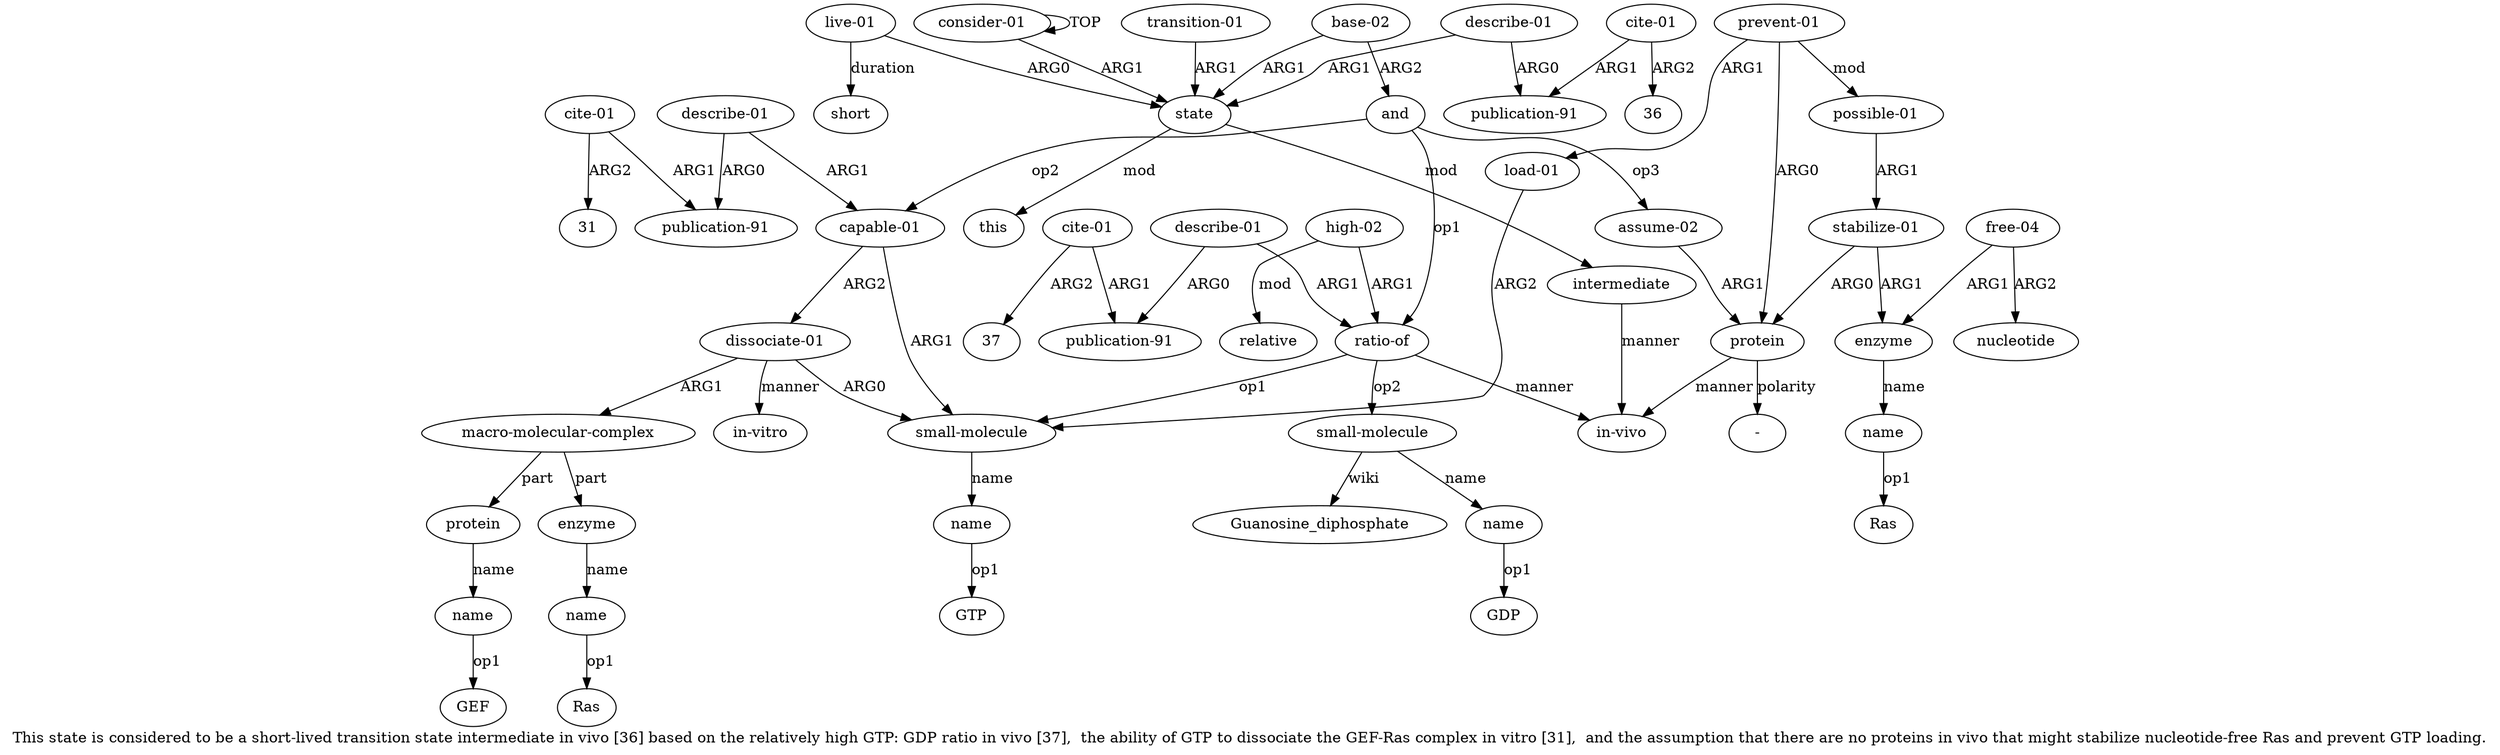 digraph  {
	graph [label="This state is considered to be a short-lived transition state intermediate in vivo [36] based on the relatively high GTP: GDP ratio \
in vivo [37],  the ability of GTP to dissociate the GEF-Ras complex in vitro [31],  and the assumption that there are no proteins \
in vivo that might stabilize nucleotide-free Ras and prevent GTP loading."];
	node [label="\N"];
	a20	 [color=black,
		gold_ind=20,
		gold_label="dissociate-01",
		label="dissociate-01",
		test_ind=20,
		test_label="dissociate-01"];
	a21	 [color=black,
		gold_ind=21,
		gold_label="macro-molecular-complex",
		label="macro-molecular-complex",
		test_ind=21,
		test_label="macro-molecular-complex"];
	a20 -> a21 [key=0,
	color=black,
	gold_label=ARG1,
	label=ARG1,
	test_label=ARG1];
a26 [color=black,
	gold_ind=26,
	gold_label="in-vitro",
	label="in-vitro",
	test_ind=26,
	test_label="in-vitro"];
a20 -> a26 [key=0,
color=black,
gold_label=manner,
label=manner,
test_label=manner];
a10 [color=black,
gold_ind=10,
gold_label="small-molecule",
label="small-molecule",
test_ind=10,
test_label="small-molecule"];
a20 -> a10 [key=0,
color=black,
gold_label=ARG0,
label=ARG0,
test_label=ARG0];
a22 [color=black,
gold_ind=22,
gold_label=protein,
label=protein,
test_ind=22,
test_label=protein];
a21 -> a22 [key=0,
color=black,
gold_label=part,
label=part,
test_label=part];
a24 [color=black,
gold_ind=24,
gold_label=enzyme,
label=enzyme,
test_ind=24,
test_label=enzyme];
a21 -> a24 [key=0,
color=black,
gold_label=part,
label=part,
test_label=part];
a23 [color=black,
gold_ind=23,
gold_label=name,
label=name,
test_ind=23,
test_label=name];
a22 -> a23 [key=0,
color=black,
gold_label=name,
label=name,
test_label=name];
"a23 GEF" [color=black,
gold_ind=-1,
gold_label=GEF,
label=GEF,
test_ind=-1,
test_label=GEF];
a23 -> "a23 GEF" [key=0,
color=black,
gold_label=op1,
label=op1,
test_label=op1];
a25 [color=black,
gold_ind=25,
gold_label=name,
label=name,
test_ind=25,
test_label=name];
a24 -> a25 [key=0,
color=black,
gold_label=name,
label=name,
test_label=name];
"a25 Ras" [color=black,
gold_ind=-1,
gold_label=Ras,
label=Ras,
test_ind=-1,
test_label=Ras];
a25 -> "a25 Ras" [key=0,
color=black,
gold_label=op1,
label=op1,
test_label=op1];
a27 [color=black,
gold_ind=27,
gold_label="describe-01",
label="describe-01",
test_ind=27,
test_label="describe-01"];
a28 [color=black,
gold_ind=28,
gold_label="publication-91",
label="publication-91",
test_ind=28,
test_label="publication-91"];
a27 -> a28 [key=0,
color=black,
gold_label=ARG0,
label=ARG0,
test_label=ARG0];
a19 [color=black,
gold_ind=19,
gold_label="capable-01",
label="capable-01",
test_ind=19,
test_label="capable-01"];
a27 -> a19 [key=0,
color=black,
gold_label=ARG1,
label=ARG1,
test_label=ARG1];
a29 [color=black,
gold_ind=29,
gold_label="cite-01",
label="cite-01",
test_ind=29,
test_label="cite-01"];
a29 -> a28 [key=0,
color=black,
gold_label=ARG1,
label=ARG1,
test_label=ARG1];
"a29 31" [color=black,
gold_ind=-1,
gold_label=31,
label=31,
test_ind=-1,
test_label=31];
a29 -> "a29 31" [key=0,
color=black,
gold_label=ARG2,
label=ARG2,
test_label=ARG2];
a31 [color=black,
gold_ind=31,
gold_label=protein,
label=protein,
test_ind=31,
test_label=protein];
"a31 -" [color=black,
gold_ind=-1,
gold_label="-",
label="-",
test_ind=-1,
test_label="-"];
a31 -> "a31 -" [key=0,
color=black,
gold_label=polarity,
label=polarity,
test_label=polarity];
a6 [color=black,
gold_ind=6,
gold_label="in-vivo",
label="in-vivo",
test_ind=6,
test_label="in-vivo"];
a31 -> a6 [key=0,
color=black,
gold_label=manner,
label=manner,
test_label=manner];
a30 [color=black,
gold_ind=30,
gold_label="assume-02",
label="assume-02",
test_ind=30,
test_label="assume-02"];
a30 -> a31 [key=0,
color=black,
gold_label=ARG1,
label=ARG1,
test_label=ARG1];
"a13 GDP" [color=black,
gold_ind=-1,
gold_label=GDP,
label=GDP,
test_ind=-1,
test_label=GDP];
a37 [color=black,
gold_ind=37,
gold_label="possible-01",
label="possible-01",
test_ind=37,
test_label="possible-01"];
a32 [color=black,
gold_ind=32,
gold_label="stabilize-01",
label="stabilize-01",
test_ind=32,
test_label="stabilize-01"];
a37 -> a32 [key=0,
color=black,
gold_label=ARG1,
label=ARG1,
test_label=ARG1];
a36 [color=black,
gold_ind=36,
gold_label=nucleotide,
label=nucleotide,
test_ind=36,
test_label=nucleotide];
a33 [color=black,
gold_ind=33,
gold_label=enzyme,
label=enzyme,
test_ind=33,
test_label=enzyme];
a34 [color=black,
gold_ind=34,
gold_label=name,
label=name,
test_ind=34,
test_label=name];
a33 -> a34 [key=0,
color=black,
gold_label=name,
label=name,
test_label=name];
a35 [color=black,
gold_ind=35,
gold_label="free-04",
label="free-04",
test_ind=35,
test_label="free-04"];
a35 -> a36 [key=0,
color=black,
gold_label=ARG2,
label=ARG2,
test_label=ARG2];
a35 -> a33 [key=0,
color=black,
gold_label=ARG1,
label=ARG1,
test_label=ARG1];
"a34 Ras" [color=black,
gold_ind=-1,
gold_label=Ras,
label=Ras,
test_ind=-1,
test_label=Ras];
a34 -> "a34 Ras" [key=0,
color=black,
gold_label=op1,
label=op1,
test_label=op1];
"a18 37" [color=black,
gold_ind=-1,
gold_label=37,
label=37,
test_ind=-1,
test_label=37];
"a12 Guanosine_diphosphate" [color=black,
gold_ind=-1,
gold_label=Guanosine_diphosphate,
label=Guanosine_diphosphate,
test_ind=-1,
test_label=Guanosine_diphosphate];
a32 -> a31 [key=0,
color=black,
gold_label=ARG0,
label=ARG0,
test_label=ARG0];
a32 -> a33 [key=0,
color=black,
gold_label=ARG1,
label=ARG1,
test_label=ARG1];
a15 [color=black,
gold_ind=15,
gold_label=relative,
label=relative,
test_ind=15,
test_label=relative];
a14 [color=black,
gold_ind=14,
gold_label="high-02",
label="high-02",
test_ind=14,
test_label="high-02"];
a14 -> a15 [key=0,
color=black,
gold_label=mod,
label=mod,
test_label=mod];
a9 [color=black,
gold_ind=9,
gold_label="ratio-of",
label="ratio-of",
test_ind=9,
test_label="ratio-of"];
a14 -> a9 [key=0,
color=black,
gold_label=ARG1,
label=ARG1,
test_label=ARG1];
a17 [color=black,
gold_ind=17,
gold_label="publication-91",
label="publication-91",
test_ind=17,
test_label="publication-91"];
a16 [color=black,
gold_ind=16,
gold_label="describe-01",
label="describe-01",
test_ind=16,
test_label="describe-01"];
a16 -> a17 [key=0,
color=black,
gold_label=ARG0,
label=ARG0,
test_label=ARG0];
a16 -> a9 [key=0,
color=black,
gold_label=ARG1,
label=ARG1,
test_label=ARG1];
a11 [color=black,
gold_ind=11,
gold_label=name,
label=name,
test_ind=11,
test_label=name];
"a11 GTP" [color=black,
gold_ind=-1,
gold_label=GTP,
label=GTP,
test_ind=-1,
test_label=GTP];
a11 -> "a11 GTP" [key=0,
color=black,
gold_label=op1,
label=op1,
test_label=op1];
a10 -> a11 [key=0,
color=black,
gold_label=name,
label=name,
test_label=name];
a13 [color=black,
gold_ind=13,
gold_label=name,
label=name,
test_ind=13,
test_label=name];
a13 -> "a13 GDP" [key=0,
color=black,
gold_label=op1,
label=op1,
test_label=op1];
a12 [color=black,
gold_ind=12,
gold_label="small-molecule",
label="small-molecule",
test_ind=12,
test_label="small-molecule"];
a12 -> "a12 Guanosine_diphosphate" [key=0,
color=black,
gold_label=wiki,
label=wiki,
test_label=wiki];
a12 -> a13 [key=0,
color=black,
gold_label=name,
label=name,
test_label=name];
a39 [color=black,
gold_ind=39,
gold_label="load-01",
label="load-01",
test_ind=39,
test_label="load-01"];
a39 -> a10 [key=0,
color=black,
gold_label=ARG2,
label=ARG2,
test_label=ARG2];
a38 [color=black,
gold_ind=38,
gold_label="prevent-01",
label="prevent-01",
test_ind=38,
test_label="prevent-01"];
a38 -> a31 [key=0,
color=black,
gold_label=ARG0,
label=ARG0,
test_label=ARG0];
a38 -> a37 [key=0,
color=black,
gold_label=mod,
label=mod,
test_label=mod];
a38 -> a39 [key=0,
color=black,
gold_label=ARG1,
label=ARG1,
test_label=ARG1];
a19 -> a20 [key=0,
color=black,
gold_label=ARG2,
label=ARG2,
test_label=ARG2];
a19 -> a10 [key=0,
color=black,
gold_label=ARG1,
label=ARG1,
test_label=ARG1];
a18 [color=black,
gold_ind=18,
gold_label="cite-01",
label="cite-01",
test_ind=18,
test_label="cite-01"];
a18 -> "a18 37" [key=0,
color=black,
gold_label=ARG2,
label=ARG2,
test_label=ARG2];
a18 -> a17 [key=0,
color=black,
gold_label=ARG1,
label=ARG1,
test_label=ARG1];
a1 [color=black,
gold_ind=1,
gold_label=state,
label=state,
test_ind=1,
test_label=state];
a5 [color=black,
gold_ind=5,
gold_label=intermediate,
label=intermediate,
test_ind=5,
test_label=intermediate];
a1 -> a5 [key=0,
color=black,
gold_label=mod,
label=mod,
test_label=mod];
a43 [color=black,
gold_ind=43,
gold_label=this,
label=this,
test_ind=43,
test_label=this];
a1 -> a43 [key=0,
color=black,
gold_label=mod,
label=mod,
test_label=mod];
a0 [color=black,
gold_ind=0,
gold_label="consider-01",
label="consider-01",
test_ind=0,
test_label="consider-01"];
a0 -> a1 [key=0,
color=black,
gold_label=ARG1,
label=ARG1,
test_label=ARG1];
a0 -> a0 [key=0,
color=black,
gold_label=TOP,
label=TOP,
test_label=TOP];
a3 [color=black,
gold_ind=3,
gold_label="live-01",
label="live-01",
test_ind=3,
test_label="live-01"];
a3 -> a1 [key=0,
color=black,
gold_label=ARG0,
label=ARG0,
test_label=ARG0];
a4 [color=black,
gold_ind=4,
gold_label=short,
label=short,
test_ind=4,
test_label=short];
a3 -> a4 [key=0,
color=black,
gold_label=duration,
label=duration,
test_label=duration];
a2 [color=black,
gold_ind=2,
gold_label="transition-01",
label="transition-01",
test_ind=2,
test_label="transition-01"];
a2 -> a1 [key=0,
color=black,
gold_label=ARG1,
label=ARG1,
test_label=ARG1];
a5 -> a6 [key=0,
color=black,
gold_label=manner,
label=manner,
test_label=manner];
a7 [color=black,
gold_ind=7,
gold_label="base-02",
label="base-02",
test_ind=7,
test_label="base-02"];
a7 -> a1 [key=0,
color=black,
gold_label=ARG1,
label=ARG1,
test_label=ARG1];
a8 [color=black,
gold_ind=8,
gold_label=and,
label=and,
test_ind=8,
test_label=and];
a7 -> a8 [key=0,
color=black,
gold_label=ARG2,
label=ARG2,
test_label=ARG2];
a9 -> a10 [key=0,
color=black,
gold_label=op1,
label=op1,
test_label=op1];
a9 -> a12 [key=0,
color=black,
gold_label=op2,
label=op2,
test_label=op2];
a9 -> a6 [key=0,
color=black,
gold_label=manner,
label=manner,
test_label=manner];
a8 -> a30 [key=0,
color=black,
gold_label=op3,
label=op3,
test_label=op3];
a8 -> a19 [key=0,
color=black,
gold_label=op2,
label=op2,
test_label=op2];
a8 -> a9 [key=0,
color=black,
gold_label=op1,
label=op1,
test_label=op1];
a42 [color=black,
gold_ind=42,
gold_label="cite-01",
label="cite-01",
test_ind=42,
test_label="cite-01"];
a41 [color=black,
gold_ind=41,
gold_label="publication-91",
label="publication-91",
test_ind=41,
test_label="publication-91"];
a42 -> a41 [key=0,
color=black,
gold_label=ARG1,
label=ARG1,
test_label=ARG1];
"a42 36" [color=black,
gold_ind=-1,
gold_label=36,
label=36,
test_ind=-1,
test_label=36];
a42 -> "a42 36" [key=0,
color=black,
gold_label=ARG2,
label=ARG2,
test_label=ARG2];
a40 [color=black,
gold_ind=40,
gold_label="describe-01",
label="describe-01",
test_ind=40,
test_label="describe-01"];
a40 -> a1 [key=0,
color=black,
gold_label=ARG1,
label=ARG1,
test_label=ARG1];
a40 -> a41 [key=0,
color=black,
gold_label=ARG0,
label=ARG0,
test_label=ARG0];
}
